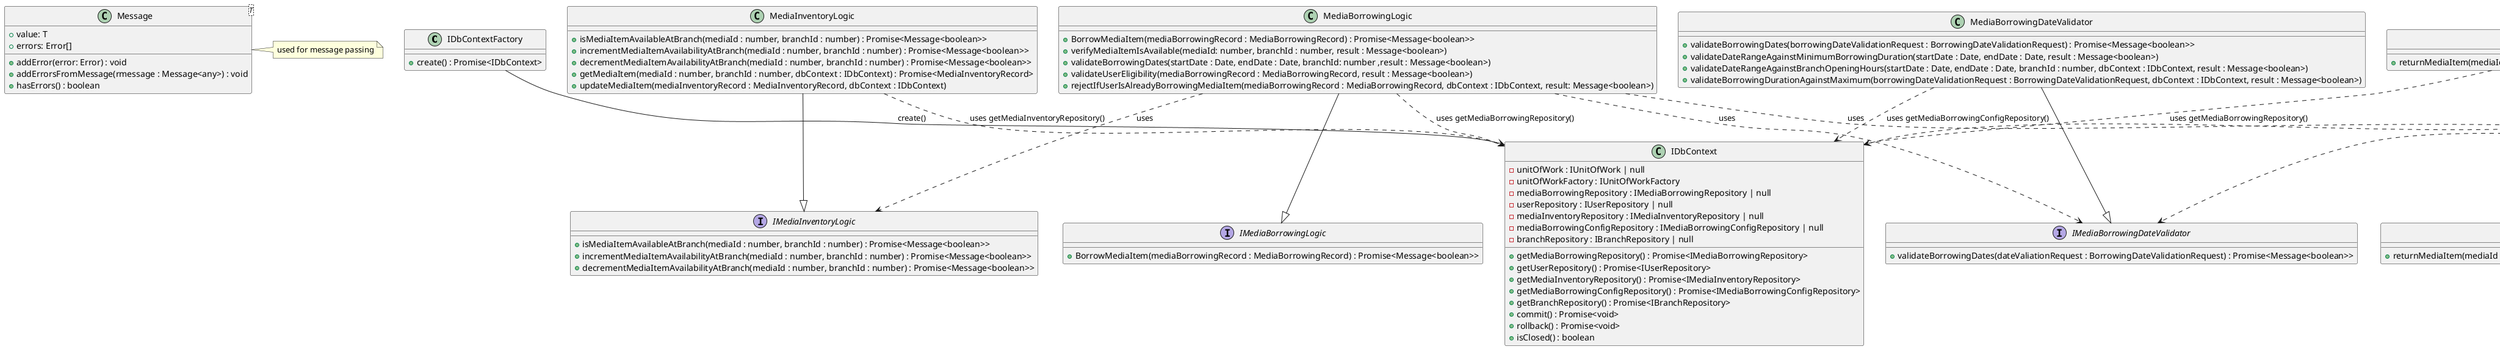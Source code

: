 @startuml

class IDbContextFactory {
    +create() : Promise<IDbContext>
}

class IDbContext {
    - unitOfWork : IUnitOfWork | null
    - unitOfWorkFactory : IUnitOfWorkFactory
    - mediaBorrowingRepository : IMediaBorrowingRepository | null
    - userRepository : IUserRepository | null
    - mediaInventoryRepository : IMediaInventoryRepository | null
    - mediaBorrowingConfigRepository : IMediaBorrowingConfigRepository | null
    - branchRepository : IBranchRepository | null
    + getMediaBorrowingRepository() : Promise<IMediaBorrowingRepository>
    + getUserRepository() : Promise<IUserRepository>
    + getMediaInventoryRepository() : Promise<IMediaInventoryRepository>
    + getMediaBorrowingConfigRepository() : Promise<IMediaBorrowingConfigRepository>
    + getBranchRepository() : Promise<IBranchRepository>
    + commit() : Promise<void>
    + rollback() : Promise<void>
    + isClosed() : boolean
}

IDbContextFactory --> IDbContext : create()

interface IMediaBorrowingLogic {
    +BorrowMediaItem(mediaBorrowingRecord : MediaBorrowingRecord) : Promise<Message<boolean>>
}

class MediaBorrowingLogic {
    +BorrowMediaItem(mediaBorrowingRecord : MediaBorrowingRecord) : Promise<Message<boolean>>
    +verifyMediaItemIsAvailable(mediaId: number, branchId : number, result : Message<boolean>)
    +validateBorrowingDates(startDate : Date, endDate : Date, branchId: number ,result : Message<boolean>)
    +validateUserEligibility(mediaBorrowingRecord : MediaBorrowingRecord, result : Message<boolean>)
    +rejectIfUserIsAlreadyBorrowingMediaItem(mediaBorrowingRecord : MediaBorrowingRecord, dbContext : IDbContext, result: Message<boolean>)
}

MediaBorrowingLogic --|> IMediaBorrowingLogic

interface IUserEligibilityLogic {
    +isUserEligibleToBorrowMediaItemAtBranch(userId : number, mediaId : number, branchId : number) : Promise<Message<boolean>>
}

class UserEligibilityLogic {
    +isUserEligibleToBorrowMediaItemAtBranch(userId : number, mediaId : number, branchId : number) : Promise<Message<boolean>>
    +getUser(userId : number, dbContext : IDbContext) : Promise<User>
    +verifyUserIsInSameCityAsBranch(userLocationId : number, branchId : number, dbContext : IDbContext, result : Message<boolean>) : Promise<void>
}

UserEligibilityLogic --|> IUserEligibilityLogic
MediaBorrowingLogic ..> IUserEligibilityLogic : uses

interface IMediaBorrowingDateValidator {
    +validateBorrowingDates(dateValiationRequest : BorrowingDateValidationRequest) : Promise<Message<boolean>>
}

class MediaBorrowingDateValidator {
    +validateBorrowingDates(borrowingDateValidationRequest : BorrowingDateValidationRequest) : Promise<Message<boolean>>
    +validateDateRangeAgainstMinimumBorrowingDuration(startDate : Date, endDate : Date, result : Message<boolean>)
    +validateDateRangeAgainstBranchOpeningHours(startDate : Date, endDate : Date, branchId : number, dbContext : IDbContext, result : Message<boolean>)
    +validateBorrowingDurationAgainstMaximum(borrowingDateValidationRequest : BorrowingDateValidationRequest, dbContext : IDbContext, result : Message<boolean>)
}

MediaBorrowingDateValidator --|> IMediaBorrowingDateValidator
MediaBorrowingLogic ..> IMediaBorrowingDateValidator : uses

interface IMediaInventoryLogic {
    +isMediaItemAvailableAtBranch(mediaId : number, branchId : number) : Promise<Message<boolean>>
    +incrementMediaItemAvailabilityAtBranch(mediaId : number, branchId : number) : Promise<Message<boolean>>
    +decrementMediaItemAvailabilityAtBranch(mediaId : number, branchId : number) : Promise<Message<boolean>>
}

class MediaInventoryLogic {
    +isMediaItemAvailableAtBranch(mediaId : number, branchId : number) : Promise<Message<boolean>>
    +incrementMediaItemAvailabilityAtBranch(mediaId : number, branchId : number) : Promise<Message<boolean>>
    +decrementMediaItemAvailabilityAtBranch(mediaId : number, branchId : number) : Promise<Message<boolean>>
    +getMediaItem(mediaId : number, branchId : number, dbContext : IDbContext) : Promise<MediaInventoryRecord>
    +updateMediaItem(mediaInventoryRecord : MediaInventoryRecord, dbContext : IDbContext)
}

MediaInventoryLogic --|> IMediaInventoryLogic
MediaBorrowingLogic ..> IMediaInventoryLogic : uses

interface IMediaReturnLogic {
    +returnMediaItem(mediaId : number, branchId : number) : Promise<Message<boolean>>
}

class MediaReturnLogic {
    +returnMediaItem(mediaId : number, branchId : number) : Promise<Message<boolean>>
}

MediaReturnLogic --|> IMediaReturnLogic : <|.. 

interface IMediaRenewalLogic {
    +renewMediaItem(mediaRenewalRequest : MediaRenewalRequest) : Promise<Message<boolean>>
}

class MediaRenewalLogic {
    +renewMediaItem(mediaRenewalRequest : MediaRenewalRequest) : Promise<Message<boolean>>
    +verifyRenewalLimitIsNotExceeded(renewals : number, branchId : number, dbContext : IDbContext, result : Message<boolean>)
    +validateRenewedEndDate(borrowingDateValidationRequest : BorrowingDateValidationRequest, result : Message<boolean>)
}

MediaRenewalLogic --|> IMediaRenewalLogic
MediaRenewalLogic ..> IMediaBorrowingDateValidator : uses

MediaBorrowingLogic ..> IDbContext : uses getMediaBorrowingRepository()
MediaBorrowingDateValidator ..> IDbContext : uses getMediaBorrowingConfigRepository()
MediaRenewalLogic ..> IDbContext : uses getMediaBorrowingRepository(), getMediaBorrowingConfigRepository()
MediaReturnLogic ..> IDbContext : uses getMediaBorrowingRepository()
MediaInventoryLogic ..> IDbContext : uses getMediaInventoryRepository()

class Message<T> {
    +value: T
    +errors: Error[]
    +addError(error: Error) : void
    +addErrorsFromMessage(rmessage : Message<any>) : void
    +hasErrors() : boolean
}

note right of Message
    used for message passing
end note

@enduml